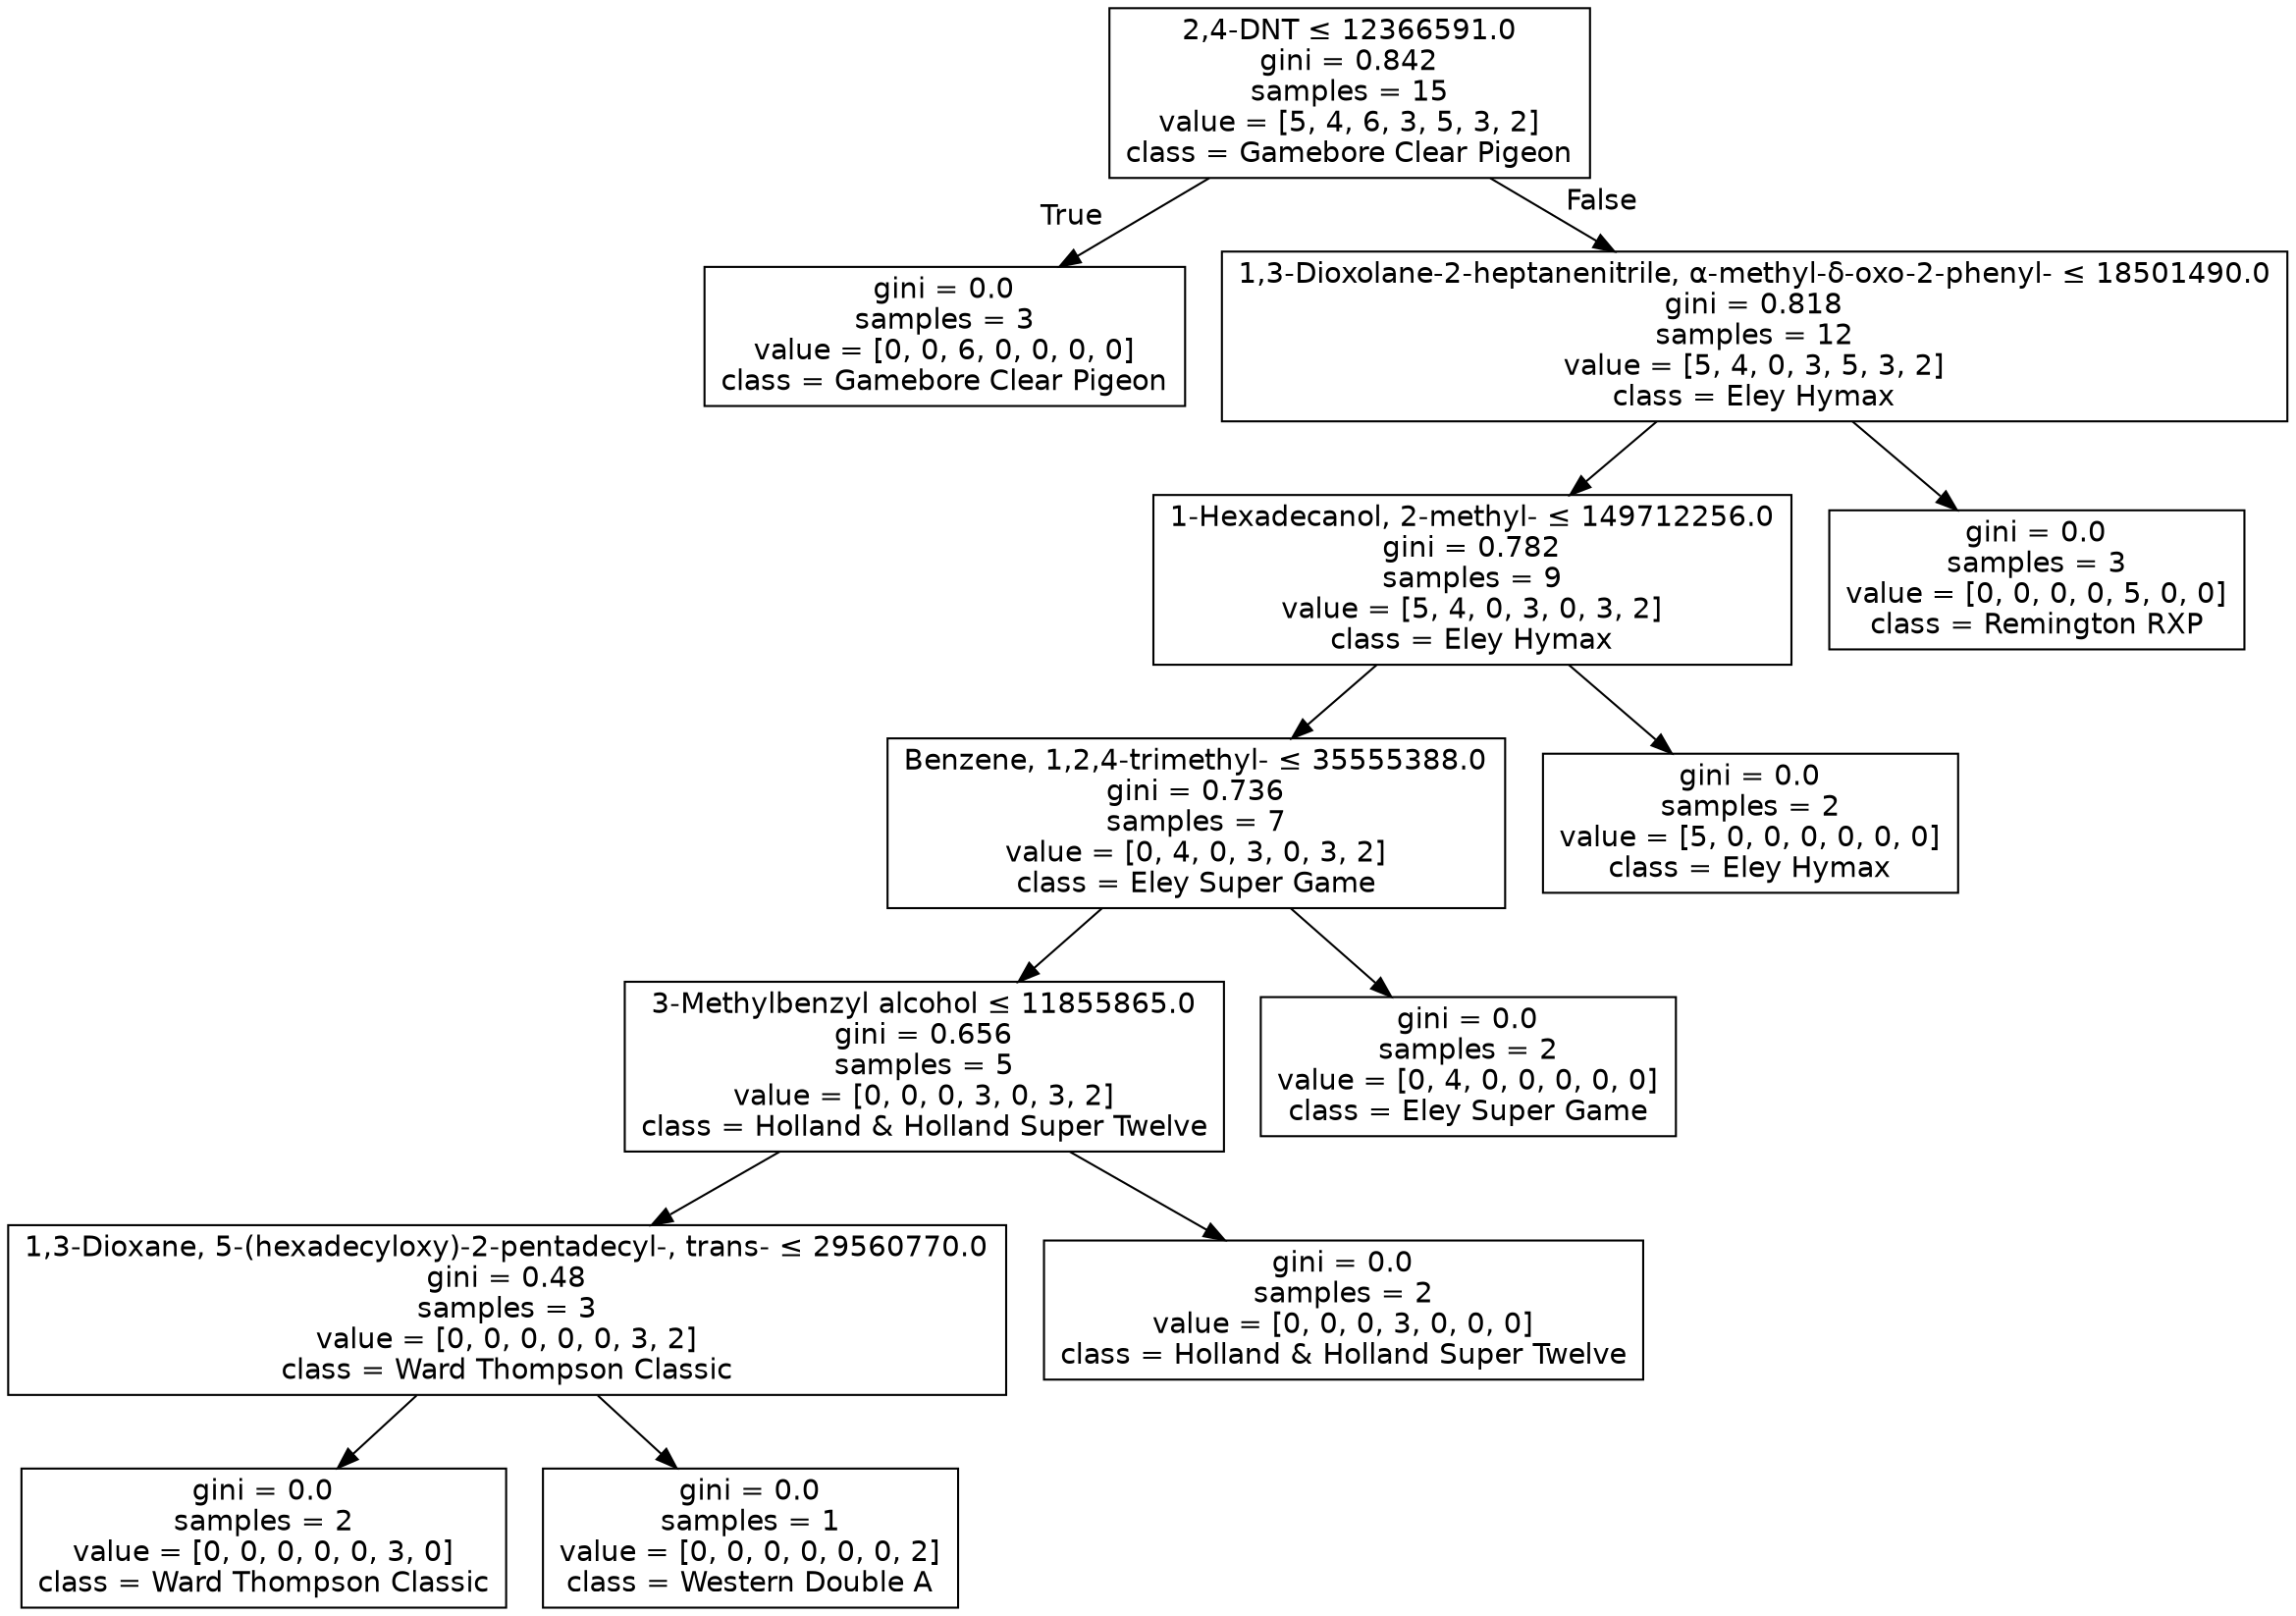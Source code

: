 digraph Tree {
node [shape=box, fontname="helvetica"] ;
edge [fontname="helvetica"] ;
0 [label=<2,4-DNT &le; 12366591.0<br/>gini = 0.842<br/>samples = 15<br/>value = [5, 4, 6, 3, 5, 3, 2]<br/>class = Gamebore Clear Pigeon>] ;
1 [label=<gini = 0.0<br/>samples = 3<br/>value = [0, 0, 6, 0, 0, 0, 0]<br/>class = Gamebore Clear Pigeon>] ;
0 -> 1 [labeldistance=2.5, labelangle=45, headlabel="True"] ;
2 [label=<1,3-Dioxolane-2-heptanenitrile, α-methyl-δ-oxo-2-phenyl- &le; 18501490.0<br/>gini = 0.818<br/>samples = 12<br/>value = [5, 4, 0, 3, 5, 3, 2]<br/>class = Eley Hymax>] ;
0 -> 2 [labeldistance=2.5, labelangle=-45, headlabel="False"] ;
3 [label=<1-Hexadecanol, 2-methyl- &le; 149712256.0<br/>gini = 0.782<br/>samples = 9<br/>value = [5, 4, 0, 3, 0, 3, 2]<br/>class = Eley Hymax>] ;
2 -> 3 ;
4 [label=<Benzene, 1,2,4-trimethyl- &le; 35555388.0<br/>gini = 0.736<br/>samples = 7<br/>value = [0, 4, 0, 3, 0, 3, 2]<br/>class = Eley Super Game>] ;
3 -> 4 ;
5 [label=<3-Methylbenzyl alcohol &le; 11855865.0<br/>gini = 0.656<br/>samples = 5<br/>value = [0, 0, 0, 3, 0, 3, 2]<br/>class = Holland &amp; Holland Super Twelve>] ;
4 -> 5 ;
6 [label=<1,3-Dioxane, 5-(hexadecyloxy)-2-pentadecyl-, trans- &le; 29560770.0<br/>gini = 0.48<br/>samples = 3<br/>value = [0, 0, 0, 0, 0, 3, 2]<br/>class = Ward Thompson Classic>] ;
5 -> 6 ;
7 [label=<gini = 0.0<br/>samples = 2<br/>value = [0, 0, 0, 0, 0, 3, 0]<br/>class = Ward Thompson Classic>] ;
6 -> 7 ;
8 [label=<gini = 0.0<br/>samples = 1<br/>value = [0, 0, 0, 0, 0, 0, 2]<br/>class = Western Double A>] ;
6 -> 8 ;
9 [label=<gini = 0.0<br/>samples = 2<br/>value = [0, 0, 0, 3, 0, 0, 0]<br/>class = Holland &amp; Holland Super Twelve>] ;
5 -> 9 ;
10 [label=<gini = 0.0<br/>samples = 2<br/>value = [0, 4, 0, 0, 0, 0, 0]<br/>class = Eley Super Game>] ;
4 -> 10 ;
11 [label=<gini = 0.0<br/>samples = 2<br/>value = [5, 0, 0, 0, 0, 0, 0]<br/>class = Eley Hymax>] ;
3 -> 11 ;
12 [label=<gini = 0.0<br/>samples = 3<br/>value = [0, 0, 0, 0, 5, 0, 0]<br/>class = Remington RXP>] ;
2 -> 12 ;
}
